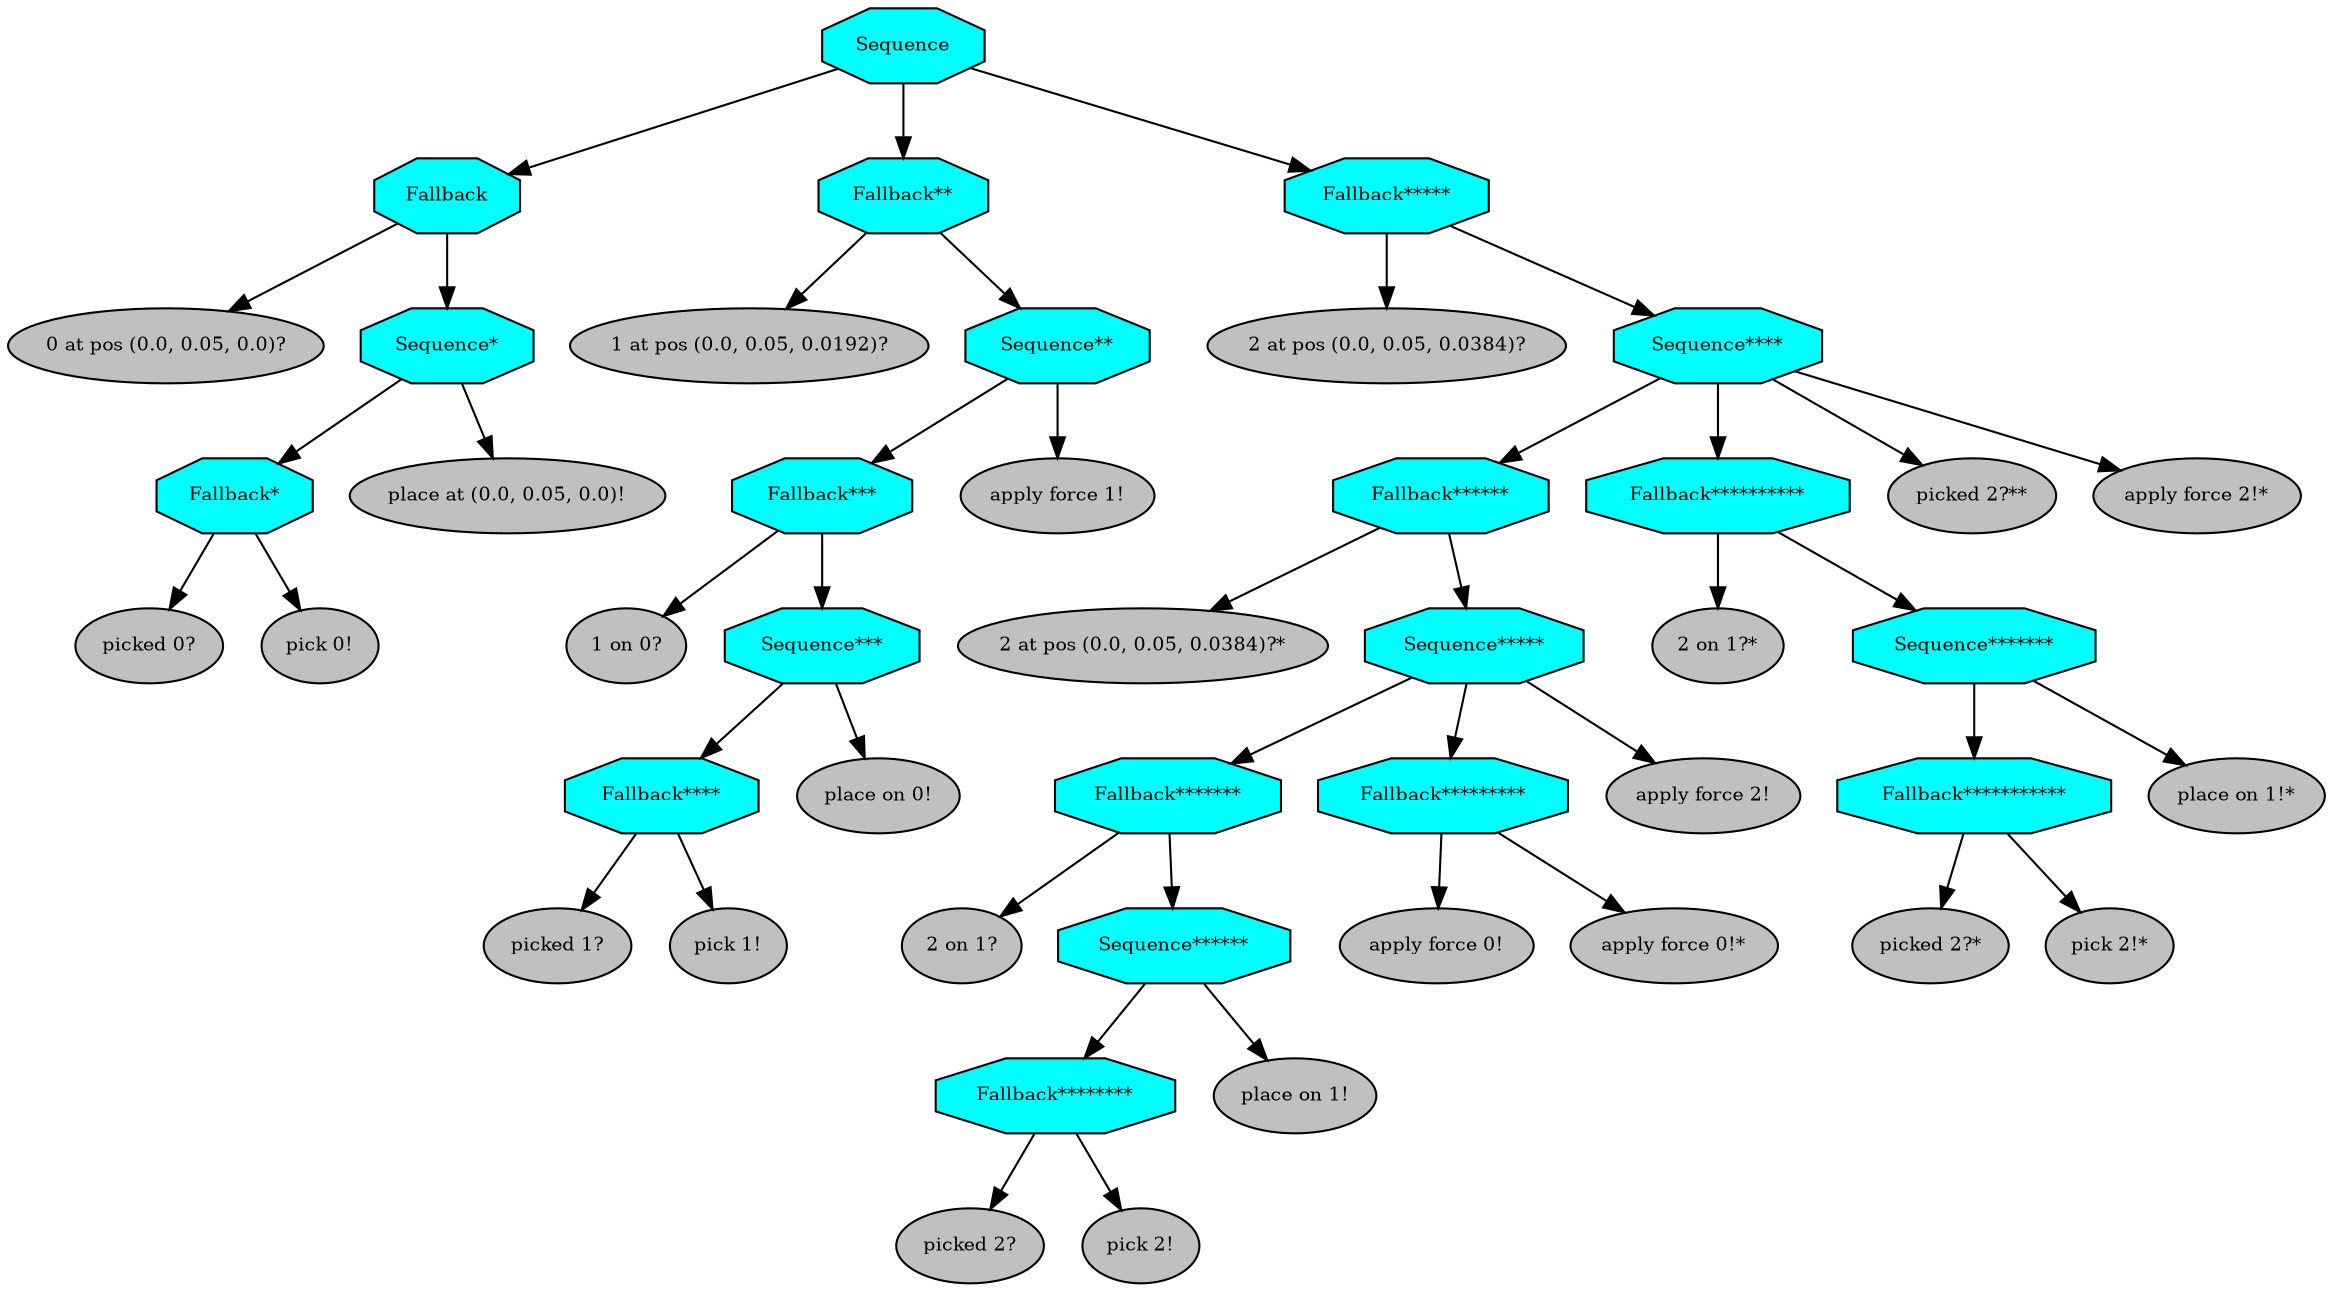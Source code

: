 digraph pastafarianism {
ordering=out;
graph [fontname="times-roman"];
node [fontname="times-roman"];
edge [fontname="times-roman"];
Sequence [fillcolor=cyan, fontcolor=black, fontsize=9, label=Sequence, shape=octagon, style=filled];
Fallback [fillcolor=cyan, fontcolor=black, fontsize=9, label=Fallback, shape=octagon, style=filled];
Sequence -> Fallback;
"0 at pos (0.0, 0.05, 0.0)?" [fillcolor=gray, fontcolor=black, fontsize=9, label="0 at pos (0.0, 0.05, 0.0)?", shape=ellipse, style=filled];
Fallback -> "0 at pos (0.0, 0.05, 0.0)?";
"Sequence*" [fillcolor=cyan, fontcolor=black, fontsize=9, label="Sequence*", shape=octagon, style=filled];
Fallback -> "Sequence*";
"Fallback*" [fillcolor=cyan, fontcolor=black, fontsize=9, label="Fallback*", shape=octagon, style=filled];
"Sequence*" -> "Fallback*";
"picked 0?" [fillcolor=gray, fontcolor=black, fontsize=9, label="picked 0?", shape=ellipse, style=filled];
"Fallback*" -> "picked 0?";
"pick 0!" [fillcolor=gray, fontcolor=black, fontsize=9, label="pick 0!", shape=ellipse, style=filled];
"Fallback*" -> "pick 0!";
"place at (0.0, 0.05, 0.0)!" [fillcolor=gray, fontcolor=black, fontsize=9, label="place at (0.0, 0.05, 0.0)!", shape=ellipse, style=filled];
"Sequence*" -> "place at (0.0, 0.05, 0.0)!";
"Fallback**" [fillcolor=cyan, fontcolor=black, fontsize=9, label="Fallback**", shape=octagon, style=filled];
Sequence -> "Fallback**";
"1 at pos (0.0, 0.05, 0.0192)?" [fillcolor=gray, fontcolor=black, fontsize=9, label="1 at pos (0.0, 0.05, 0.0192)?", shape=ellipse, style=filled];
"Fallback**" -> "1 at pos (0.0, 0.05, 0.0192)?";
"Sequence**" [fillcolor=cyan, fontcolor=black, fontsize=9, label="Sequence**", shape=octagon, style=filled];
"Fallback**" -> "Sequence**";
"Fallback***" [fillcolor=cyan, fontcolor=black, fontsize=9, label="Fallback***", shape=octagon, style=filled];
"Sequence**" -> "Fallback***";
"1 on 0?" [fillcolor=gray, fontcolor=black, fontsize=9, label="1 on 0?", shape=ellipse, style=filled];
"Fallback***" -> "1 on 0?";
"Sequence***" [fillcolor=cyan, fontcolor=black, fontsize=9, label="Sequence***", shape=octagon, style=filled];
"Fallback***" -> "Sequence***";
"Fallback****" [fillcolor=cyan, fontcolor=black, fontsize=9, label="Fallback****", shape=octagon, style=filled];
"Sequence***" -> "Fallback****";
"picked 1?" [fillcolor=gray, fontcolor=black, fontsize=9, label="picked 1?", shape=ellipse, style=filled];
"Fallback****" -> "picked 1?";
"pick 1!" [fillcolor=gray, fontcolor=black, fontsize=9, label="pick 1!", shape=ellipse, style=filled];
"Fallback****" -> "pick 1!";
"place on 0!" [fillcolor=gray, fontcolor=black, fontsize=9, label="place on 0!", shape=ellipse, style=filled];
"Sequence***" -> "place on 0!";
"apply force 1!" [fillcolor=gray, fontcolor=black, fontsize=9, label="apply force 1!", shape=ellipse, style=filled];
"Sequence**" -> "apply force 1!";
"Fallback*****" [fillcolor=cyan, fontcolor=black, fontsize=9, label="Fallback*****", shape=octagon, style=filled];
Sequence -> "Fallback*****";
"2 at pos (0.0, 0.05, 0.0384)?" [fillcolor=gray, fontcolor=black, fontsize=9, label="2 at pos (0.0, 0.05, 0.0384)?", shape=ellipse, style=filled];
"Fallback*****" -> "2 at pos (0.0, 0.05, 0.0384)?";
"Sequence****" [fillcolor=cyan, fontcolor=black, fontsize=9, label="Sequence****", shape=octagon, style=filled];
"Fallback*****" -> "Sequence****";
"Fallback******" [fillcolor=cyan, fontcolor=black, fontsize=9, label="Fallback******", shape=octagon, style=filled];
"Sequence****" -> "Fallback******";
"2 at pos (0.0, 0.05, 0.0384)?*" [fillcolor=gray, fontcolor=black, fontsize=9, label="2 at pos (0.0, 0.05, 0.0384)?*", shape=ellipse, style=filled];
"Fallback******" -> "2 at pos (0.0, 0.05, 0.0384)?*";
"Sequence*****" [fillcolor=cyan, fontcolor=black, fontsize=9, label="Sequence*****", shape=octagon, style=filled];
"Fallback******" -> "Sequence*****";
"Fallback*******" [fillcolor=cyan, fontcolor=black, fontsize=9, label="Fallback*******", shape=octagon, style=filled];
"Sequence*****" -> "Fallback*******";
"2 on 1?" [fillcolor=gray, fontcolor=black, fontsize=9, label="2 on 1?", shape=ellipse, style=filled];
"Fallback*******" -> "2 on 1?";
"Sequence******" [fillcolor=cyan, fontcolor=black, fontsize=9, label="Sequence******", shape=octagon, style=filled];
"Fallback*******" -> "Sequence******";
"Fallback********" [fillcolor=cyan, fontcolor=black, fontsize=9, label="Fallback********", shape=octagon, style=filled];
"Sequence******" -> "Fallback********";
"picked 2?" [fillcolor=gray, fontcolor=black, fontsize=9, label="picked 2?", shape=ellipse, style=filled];
"Fallback********" -> "picked 2?";
"pick 2!" [fillcolor=gray, fontcolor=black, fontsize=9, label="pick 2!", shape=ellipse, style=filled];
"Fallback********" -> "pick 2!";
"place on 1!" [fillcolor=gray, fontcolor=black, fontsize=9, label="place on 1!", shape=ellipse, style=filled];
"Sequence******" -> "place on 1!";
"Fallback*********" [fillcolor=cyan, fontcolor=black, fontsize=9, label="Fallback*********", shape=octagon, style=filled];
"Sequence*****" -> "Fallback*********";
"apply force 0!" [fillcolor=gray, fontcolor=black, fontsize=9, label="apply force 0!", shape=ellipse, style=filled];
"Fallback*********" -> "apply force 0!";
"apply force 0!*" [fillcolor=gray, fontcolor=black, fontsize=9, label="apply force 0!*", shape=ellipse, style=filled];
"Fallback*********" -> "apply force 0!*";
"apply force 2!" [fillcolor=gray, fontcolor=black, fontsize=9, label="apply force 2!", shape=ellipse, style=filled];
"Sequence*****" -> "apply force 2!";
"Fallback**********" [fillcolor=cyan, fontcolor=black, fontsize=9, label="Fallback**********", shape=octagon, style=filled];
"Sequence****" -> "Fallback**********";
"2 on 1?*" [fillcolor=gray, fontcolor=black, fontsize=9, label="2 on 1?*", shape=ellipse, style=filled];
"Fallback**********" -> "2 on 1?*";
"Sequence*******" [fillcolor=cyan, fontcolor=black, fontsize=9, label="Sequence*******", shape=octagon, style=filled];
"Fallback**********" -> "Sequence*******";
"Fallback***********" [fillcolor=cyan, fontcolor=black, fontsize=9, label="Fallback***********", shape=octagon, style=filled];
"Sequence*******" -> "Fallback***********";
"picked 2?*" [fillcolor=gray, fontcolor=black, fontsize=9, label="picked 2?*", shape=ellipse, style=filled];
"Fallback***********" -> "picked 2?*";
"pick 2!*" [fillcolor=gray, fontcolor=black, fontsize=9, label="pick 2!*", shape=ellipse, style=filled];
"Fallback***********" -> "pick 2!*";
"place on 1!*" [fillcolor=gray, fontcolor=black, fontsize=9, label="place on 1!*", shape=ellipse, style=filled];
"Sequence*******" -> "place on 1!*";
"picked 2?**" [fillcolor=gray, fontcolor=black, fontsize=9, label="picked 2?**", shape=ellipse, style=filled];
"Sequence****" -> "picked 2?**";
"apply force 2!*" [fillcolor=gray, fontcolor=black, fontsize=9, label="apply force 2!*", shape=ellipse, style=filled];
"Sequence****" -> "apply force 2!*";
}
